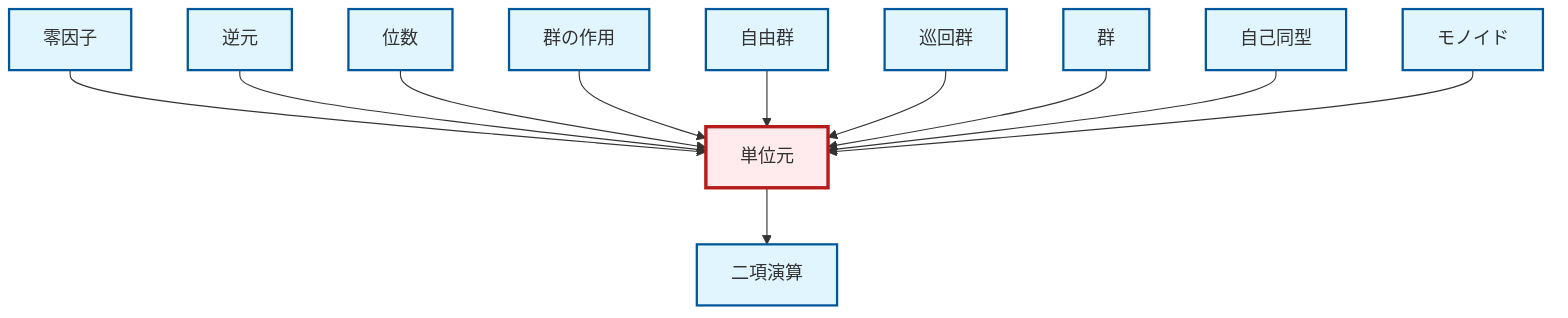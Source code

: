 graph TD
    classDef definition fill:#e1f5fe,stroke:#01579b,stroke-width:2px
    classDef theorem fill:#f3e5f5,stroke:#4a148c,stroke-width:2px
    classDef axiom fill:#fff3e0,stroke:#e65100,stroke-width:2px
    classDef example fill:#e8f5e9,stroke:#1b5e20,stroke-width:2px
    classDef current fill:#ffebee,stroke:#b71c1c,stroke-width:3px
    def-automorphism["自己同型"]:::definition
    def-group-action["群の作用"]:::definition
    def-identity-element["単位元"]:::definition
    def-inverse-element["逆元"]:::definition
    def-order["位数"]:::definition
    def-cyclic-group["巡回群"]:::definition
    def-zero-divisor["零因子"]:::definition
    def-monoid["モノイド"]:::definition
    def-free-group["自由群"]:::definition
    def-group["群"]:::definition
    def-binary-operation["二項演算"]:::definition
    def-identity-element --> def-binary-operation
    def-zero-divisor --> def-identity-element
    def-inverse-element --> def-identity-element
    def-order --> def-identity-element
    def-group-action --> def-identity-element
    def-free-group --> def-identity-element
    def-cyclic-group --> def-identity-element
    def-group --> def-identity-element
    def-automorphism --> def-identity-element
    def-monoid --> def-identity-element
    class def-identity-element current